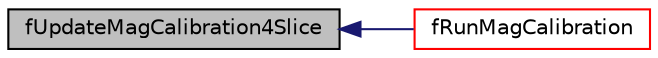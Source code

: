 digraph "fUpdateMagCalibration4Slice"
{
  edge [fontname="Helvetica",fontsize="10",labelfontname="Helvetica",labelfontsize="10"];
  node [fontname="Helvetica",fontsize="10",shape=record];
  rankdir="LR";
  Node71 [label="fUpdateMagCalibration4Slice",height=0.2,width=0.4,color="black", fillcolor="grey75", style="filled", fontcolor="black"];
  Node71 -> Node72 [dir="back",color="midnightblue",fontsize="10",style="solid",fontname="Helvetica"];
  Node72 [label="fRunMagCalibration",height=0.2,width=0.4,color="red", fillcolor="white", style="filled",URL="$magnetic_8h.html#a0cce4289e5bceba2b1a6cd59641f9fda"];
}
